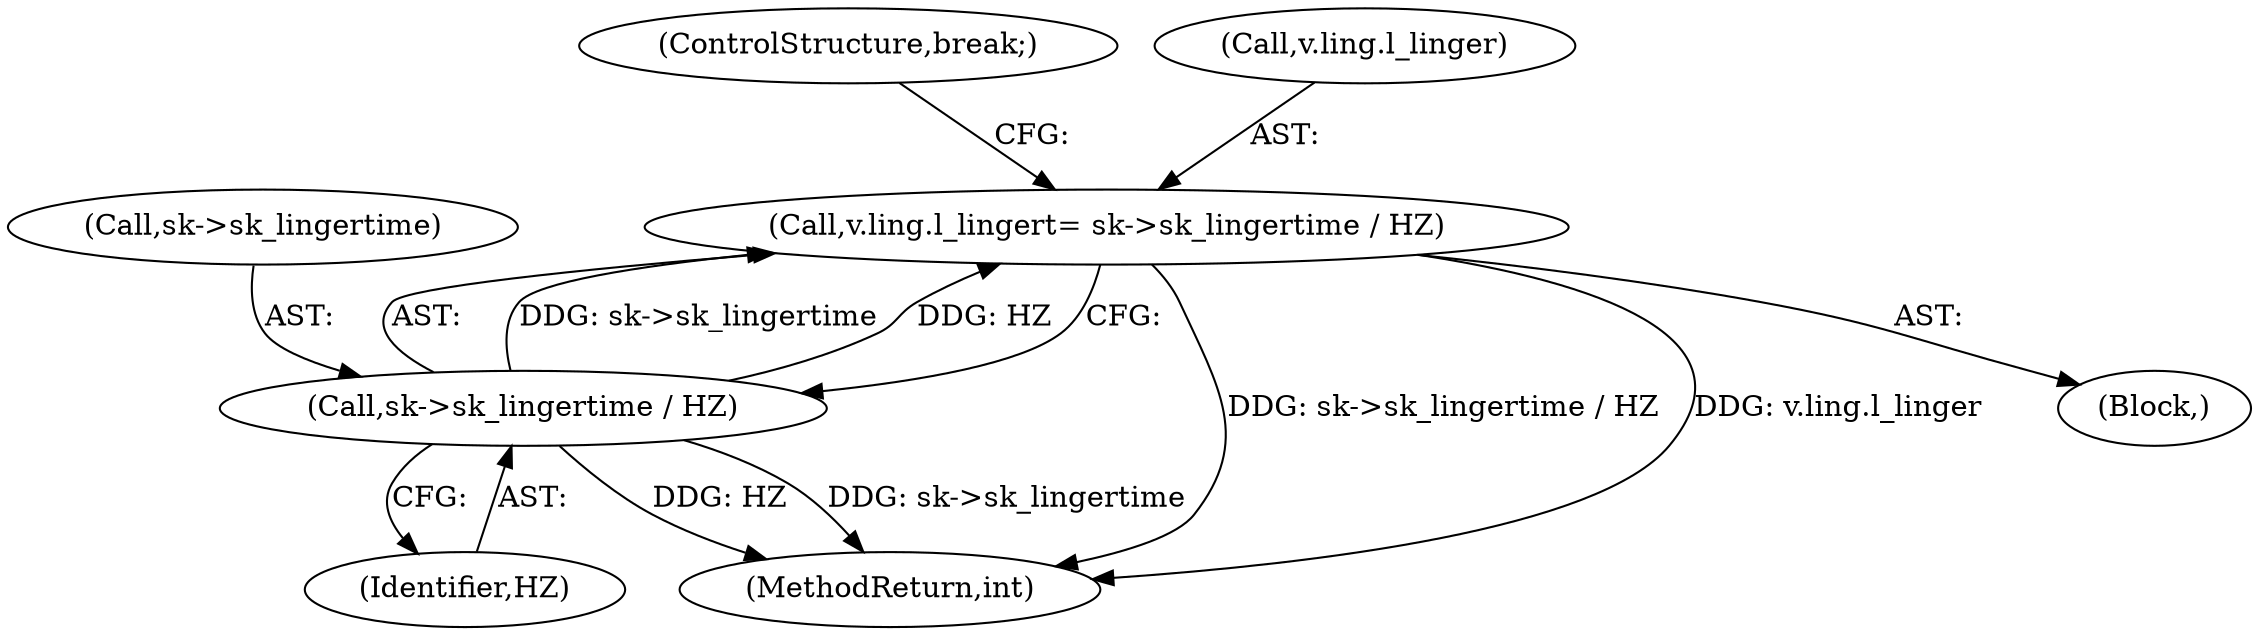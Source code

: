digraph "0_linux_82981930125abfd39d7c8378a9cfdf5e1be2002b@integer" {
"1000310" [label="(Call,v.ling.l_linger\t= sk->sk_lingertime / HZ)"];
"1000316" [label="(Call,sk->sk_lingertime / HZ)"];
"1000317" [label="(Call,sk->sk_lingertime)"];
"1000316" [label="(Call,sk->sk_lingertime / HZ)"];
"1000321" [label="(ControlStructure,break;)"];
"1000310" [label="(Call,v.ling.l_linger\t= sk->sk_lingertime / HZ)"];
"1000744" [label="(MethodReturn,int)"];
"1000143" [label="(Block,)"];
"1000311" [label="(Call,v.ling.l_linger)"];
"1000320" [label="(Identifier,HZ)"];
"1000310" -> "1000143"  [label="AST: "];
"1000310" -> "1000316"  [label="CFG: "];
"1000311" -> "1000310"  [label="AST: "];
"1000316" -> "1000310"  [label="AST: "];
"1000321" -> "1000310"  [label="CFG: "];
"1000310" -> "1000744"  [label="DDG: sk->sk_lingertime / HZ"];
"1000310" -> "1000744"  [label="DDG: v.ling.l_linger"];
"1000316" -> "1000310"  [label="DDG: sk->sk_lingertime"];
"1000316" -> "1000310"  [label="DDG: HZ"];
"1000316" -> "1000320"  [label="CFG: "];
"1000317" -> "1000316"  [label="AST: "];
"1000320" -> "1000316"  [label="AST: "];
"1000316" -> "1000744"  [label="DDG: HZ"];
"1000316" -> "1000744"  [label="DDG: sk->sk_lingertime"];
}

